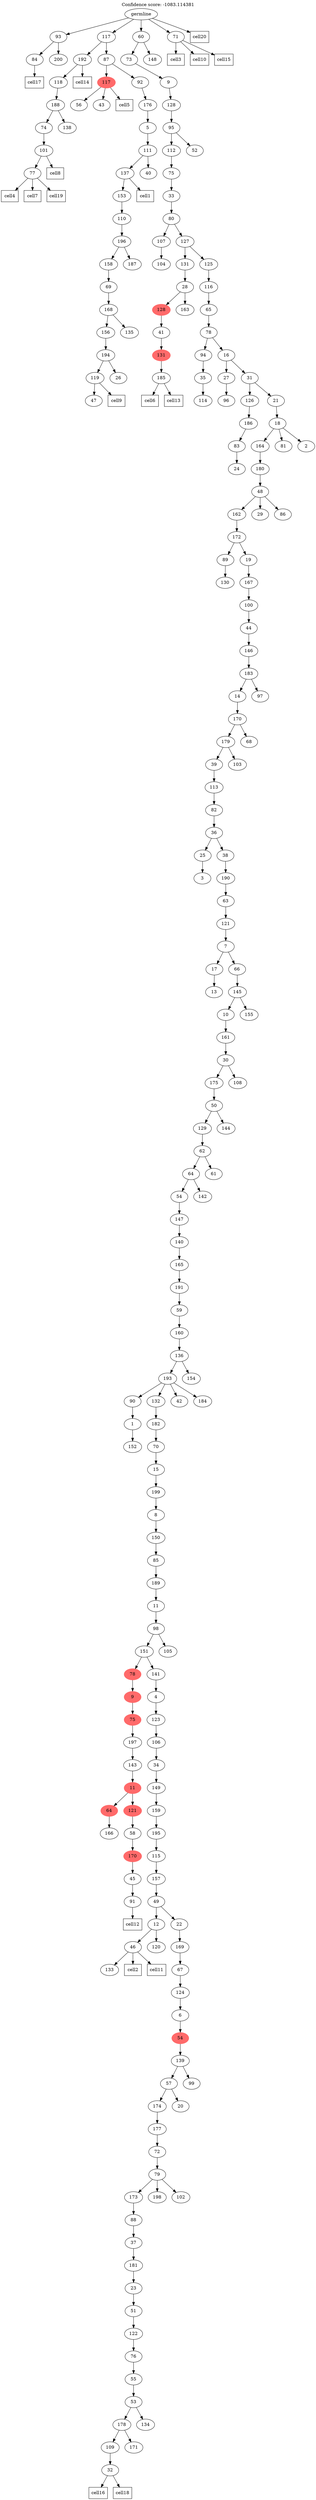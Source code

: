 digraph g {
	"209" -> "210";
	"210" [label="84"];
	"209" -> "211";
	"211" [label="200"];
	"206" -> "207";
	"207" [label="77"];
	"205" -> "206";
	"206" [label="101"];
	"204" -> "205";
	"205" [label="74"];
	"204" -> "208";
	"208" [label="138"];
	"203" -> "204";
	"204" [label="188"];
	"202" -> "203";
	"203" [label="118"];
	"199" -> "200";
	"200" [label="56"];
	"199" -> "201";
	"201" [label="43"];
	"193" -> "194";
	"194" [label="47"];
	"192" -> "193";
	"193" [label="119"];
	"192" -> "195";
	"195" [label="26"];
	"191" -> "192";
	"192" [label="194"];
	"190" -> "191";
	"191" [label="156"];
	"190" -> "196";
	"196" [label="135"];
	"189" -> "190";
	"190" [label="168"];
	"188" -> "189";
	"189" [label="69"];
	"187" -> "188";
	"188" [label="158"];
	"187" -> "197";
	"197" [label="187"];
	"186" -> "187";
	"187" [label="196"];
	"185" -> "186";
	"186" [label="110"];
	"184" -> "185";
	"185" [label="153"];
	"183" -> "184";
	"184" [label="137"];
	"183" -> "198";
	"198" [label="40"];
	"182" -> "183";
	"183" [label="111"];
	"181" -> "182";
	"182" [label="5"];
	"180" -> "181";
	"181" [label="176"];
	"179" -> "180";
	"180" [label="92"];
	"179" -> "199";
	"199" [color=indianred1, style=filled, label="117"];
	"178" -> "179";
	"179" [label="87"];
	"178" -> "202";
	"202" [label="192"];
	"173" -> "174";
	"174" [label="104"];
	"170" -> "171";
	"171" [label="185"];
	"169" -> "170";
	"170" [color=indianred1, style=filled, label="131"];
	"168" -> "169";
	"169" [label="41"];
	"167" -> "168";
	"168" [color=indianred1, style=filled, label="128"];
	"167" -> "172";
	"172" [label="163"];
	"166" -> "167";
	"167" [label="28"];
	"164" -> "165";
	"165" [label="114"];
	"163" -> "164";
	"164" [label="35"];
	"161" -> "162";
	"162" [label="96"];
	"159" -> "160";
	"160" [label="24"];
	"158" -> "159";
	"159" [label="83"];
	"157" -> "158";
	"158" [label="186"];
	"151" -> "152";
	"152" [label="130"];
	"146" -> "147";
	"147" [label="3"];
	"144" -> "145";
	"145" [label="13"];
	"136" -> "137";
	"137" [label="152"];
	"135" -> "136";
	"136" [label="1"];
	"131" -> "132";
	"132" [label="166"];
	"129" -> "130";
	"130" [label="91"];
	"128" -> "129";
	"129" [label="45"];
	"127" -> "128";
	"128" [color=indianred1, style=filled, label="170"];
	"126" -> "127";
	"127" [label="58"];
	"125" -> "126";
	"126" [color=indianred1, style=filled, label="121"];
	"125" -> "131";
	"131" [color=indianred1, style=filled, label="64"];
	"124" -> "125";
	"125" [color=indianred1, style=filled, label="11"];
	"123" -> "124";
	"124" [label="143"];
	"122" -> "123";
	"123" [label="197"];
	"121" -> "122";
	"122" [color=indianred1, style=filled, label="75"];
	"120" -> "121";
	"121" [color=indianred1, style=filled, label="9"];
	"117" -> "118";
	"118" [label="133"];
	"116" -> "117";
	"117" [label="46"];
	"116" -> "119";
	"119" [label="120"];
	"108" -> "109";
	"109" [label="32"];
	"107" -> "108";
	"108" [label="109"];
	"107" -> "110";
	"110" [label="171"];
	"106" -> "107";
	"107" [label="178"];
	"106" -> "111";
	"111" [label="134"];
	"105" -> "106";
	"106" [label="53"];
	"104" -> "105";
	"105" [label="55"];
	"103" -> "104";
	"104" [label="76"];
	"102" -> "103";
	"103" [label="122"];
	"101" -> "102";
	"102" [label="51"];
	"100" -> "101";
	"101" [label="23"];
	"99" -> "100";
	"100" [label="181"];
	"98" -> "99";
	"99" [label="37"];
	"97" -> "98";
	"98" [label="88"];
	"96" -> "97";
	"97" [label="173"];
	"96" -> "112";
	"112" [label="198"];
	"96" -> "113";
	"113" [label="102"];
	"95" -> "96";
	"96" [label="79"];
	"94" -> "95";
	"95" [label="72"];
	"93" -> "94";
	"94" [label="177"];
	"92" -> "93";
	"93" [label="174"];
	"92" -> "114";
	"114" [label="20"];
	"91" -> "92";
	"92" [label="57"];
	"91" -> "115";
	"115" [label="99"];
	"90" -> "91";
	"91" [label="139"];
	"89" -> "90";
	"90" [color=indianred1, style=filled, label="54"];
	"88" -> "89";
	"89" [label="6"];
	"87" -> "88";
	"88" [label="124"];
	"86" -> "87";
	"87" [label="67"];
	"85" -> "86";
	"86" [label="169"];
	"84" -> "85";
	"85" [label="22"];
	"84" -> "116";
	"116" [label="12"];
	"83" -> "84";
	"84" [label="49"];
	"82" -> "83";
	"83" [label="157"];
	"81" -> "82";
	"82" [label="115"];
	"80" -> "81";
	"81" [label="195"];
	"79" -> "80";
	"80" [label="159"];
	"78" -> "79";
	"79" [label="149"];
	"77" -> "78";
	"78" [label="34"];
	"76" -> "77";
	"77" [label="106"];
	"75" -> "76";
	"76" [label="123"];
	"74" -> "75";
	"75" [label="4"];
	"73" -> "74";
	"74" [label="141"];
	"73" -> "120";
	"120" [color=indianred1, style=filled, label="78"];
	"72" -> "73";
	"73" [label="151"];
	"72" -> "133";
	"133" [label="105"];
	"71" -> "72";
	"72" [label="98"];
	"70" -> "71";
	"71" [label="11"];
	"69" -> "70";
	"70" [label="189"];
	"68" -> "69";
	"69" [label="85"];
	"67" -> "68";
	"68" [label="150"];
	"66" -> "67";
	"67" [label="8"];
	"65" -> "66";
	"66" [label="199"];
	"64" -> "65";
	"65" [label="15"];
	"63" -> "64";
	"64" [label="70"];
	"62" -> "63";
	"63" [label="182"];
	"61" -> "62";
	"62" [label="132"];
	"61" -> "134";
	"134" [label="42"];
	"61" -> "135";
	"135" [label="90"];
	"61" -> "138";
	"138" [label="184"];
	"60" -> "61";
	"61" [label="193"];
	"60" -> "139";
	"139" [label="154"];
	"59" -> "60";
	"60" [label="136"];
	"58" -> "59";
	"59" [label="160"];
	"57" -> "58";
	"58" [label="59"];
	"56" -> "57";
	"57" [label="191"];
	"55" -> "56";
	"56" [label="165"];
	"54" -> "55";
	"55" [label="140"];
	"53" -> "54";
	"54" [label="147"];
	"52" -> "53";
	"53" [label="54"];
	"52" -> "140";
	"140" [label="142"];
	"51" -> "52";
	"52" [label="64"];
	"51" -> "141";
	"141" [label="61"];
	"50" -> "51";
	"51" [label="62"];
	"48" -> "49";
	"49" [label="144"];
	"48" -> "50";
	"50" [label="129"];
	"47" -> "48";
	"48" [label="50"];
	"46" -> "47";
	"47" [label="175"];
	"46" -> "142";
	"142" [label="108"];
	"45" -> "46";
	"46" [label="30"];
	"44" -> "45";
	"45" [label="161"];
	"43" -> "44";
	"44" [label="10"];
	"43" -> "143";
	"143" [label="155"];
	"42" -> "43";
	"43" [label="145"];
	"41" -> "42";
	"42" [label="66"];
	"41" -> "144";
	"144" [label="17"];
	"40" -> "41";
	"41" [label="7"];
	"39" -> "40";
	"40" [label="121"];
	"38" -> "39";
	"39" [label="63"];
	"37" -> "38";
	"38" [label="190"];
	"36" -> "37";
	"37" [label="38"];
	"36" -> "146";
	"146" [label="25"];
	"35" -> "36";
	"36" [label="36"];
	"34" -> "35";
	"35" [label="82"];
	"33" -> "34";
	"34" [label="113"];
	"32" -> "33";
	"33" [label="39"];
	"32" -> "148";
	"148" [label="103"];
	"31" -> "32";
	"32" [label="179"];
	"31" -> "149";
	"149" [label="68"];
	"30" -> "31";
	"31" [label="170"];
	"29" -> "30";
	"30" [label="14"];
	"29" -> "150";
	"150" [label="97"];
	"28" -> "29";
	"29" [label="183"];
	"27" -> "28";
	"28" [label="146"];
	"26" -> "27";
	"27" [label="44"];
	"25" -> "26";
	"26" [label="100"];
	"24" -> "25";
	"25" [label="167"];
	"23" -> "24";
	"24" [label="19"];
	"23" -> "151";
	"151" [label="89"];
	"22" -> "23";
	"23" [label="172"];
	"21" -> "22";
	"22" [label="162"];
	"21" -> "153";
	"153" [label="29"];
	"21" -> "154";
	"154" [label="86"];
	"20" -> "21";
	"21" [label="48"];
	"19" -> "20";
	"20" [label="180"];
	"18" -> "19";
	"19" [label="164"];
	"18" -> "155";
	"155" [label="81"];
	"18" -> "156";
	"156" [label="2"];
	"17" -> "18";
	"18" [label="18"];
	"16" -> "17";
	"17" [label="21"];
	"16" -> "157";
	"157" [label="126"];
	"15" -> "16";
	"16" [label="31"];
	"15" -> "161";
	"161" [label="27"];
	"14" -> "15";
	"15" [label="16"];
	"14" -> "163";
	"163" [label="94"];
	"13" -> "14";
	"14" [label="78"];
	"12" -> "13";
	"13" [label="65"];
	"11" -> "12";
	"12" [label="116"];
	"10" -> "11";
	"11" [label="125"];
	"10" -> "166";
	"166" [label="131"];
	"9" -> "10";
	"10" [label="127"];
	"9" -> "173";
	"173" [label="107"];
	"8" -> "9";
	"9" [label="80"];
	"7" -> "8";
	"8" [label="33"];
	"6" -> "7";
	"7" [label="75"];
	"5" -> "6";
	"6" [label="112"];
	"5" -> "175";
	"175" [label="52"];
	"4" -> "5";
	"5" [label="95"];
	"3" -> "4";
	"4" [label="128"];
	"2" -> "3";
	"3" [label="9"];
	"1" -> "2";
	"2" [label="73"];
	"1" -> "176";
	"176" [label="148"];
	"0" -> "1";
	"1" [label="60"];
	"0" -> "177";
	"177" [label="71"];
	"0" -> "178";
	"178" [label="117"];
	"0" -> "209";
	"209" [label="93"];
	"0" [label="germline"];
	"184" -> "cell1";
	"cell1" [shape=box];
	"117" -> "cell2";
	"cell2" [shape=box];
	"177" -> "cell3";
	"cell3" [shape=box];
	"207" -> "cell4";
	"cell4" [shape=box];
	"199" -> "cell5";
	"cell5" [shape=box];
	"171" -> "cell6";
	"cell6" [shape=box];
	"207" -> "cell7";
	"cell7" [shape=box];
	"206" -> "cell8";
	"cell8" [shape=box];
	"193" -> "cell9";
	"cell9" [shape=box];
	"177" -> "cell10";
	"cell10" [shape=box];
	"117" -> "cell11";
	"cell11" [shape=box];
	"130" -> "cell12";
	"cell12" [shape=box];
	"171" -> "cell13";
	"cell13" [shape=box];
	"202" -> "cell14";
	"cell14" [shape=box];
	"177" -> "cell15";
	"cell15" [shape=box];
	"109" -> "cell16";
	"cell16" [shape=box];
	"210" -> "cell17";
	"cell17" [shape=box];
	"109" -> "cell18";
	"cell18" [shape=box];
	"207" -> "cell19";
	"cell19" [shape=box];
	"0" -> "cell20";
	"cell20" [shape=box];
	labelloc="t";
	label="Confidence score: -1083.114381";
}
